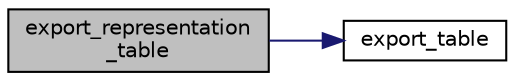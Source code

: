 digraph "export_representation_table"
{
 // LATEX_PDF_SIZE
  edge [fontname="Helvetica",fontsize="10",labelfontname="Helvetica",labelfontsize="10"];
  node [fontname="Helvetica",fontsize="10",shape=record];
  rankdir="LR";
  Node1 [label="export_representation\l_table",height=0.2,width=0.4,color="black", fillcolor="grey75", style="filled", fontcolor="black",tooltip="Exports the representation table to a file."];
  Node1 -> Node2 [color="midnightblue",fontsize="10",style="solid",fontname="Helvetica"];
  Node2 [label="export_table",height=0.2,width=0.4,color="black", fillcolor="white", style="filled",URL="$d0/d41/utility_8c.html#ae0ed135c525b7672bbbfe6de611971d9",tooltip="Generic function to export a table."];
}
